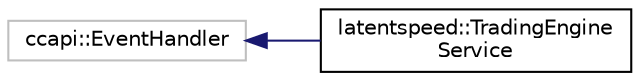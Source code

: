 digraph "Graphical Class Hierarchy"
{
 // LATEX_PDF_SIZE
  edge [fontname="Helvetica",fontsize="10",labelfontname="Helvetica",labelfontsize="10"];
  node [fontname="Helvetica",fontsize="10",shape=record];
  rankdir="LR";
  Node5 [label="ccapi::EventHandler",height=0.2,width=0.4,color="grey75", fillcolor="white", style="filled",tooltip=" "];
  Node5 -> Node0 [dir="back",color="midnightblue",fontsize="10",style="solid",fontname="Helvetica"];
  Node0 [label="latentspeed::TradingEngine\lService",height=0.2,width=0.4,color="black", fillcolor="white", style="filled",URL="$classlatentspeed_1_1TradingEngineService.html",tooltip="High-performance multi-venue trading engine."];
}
